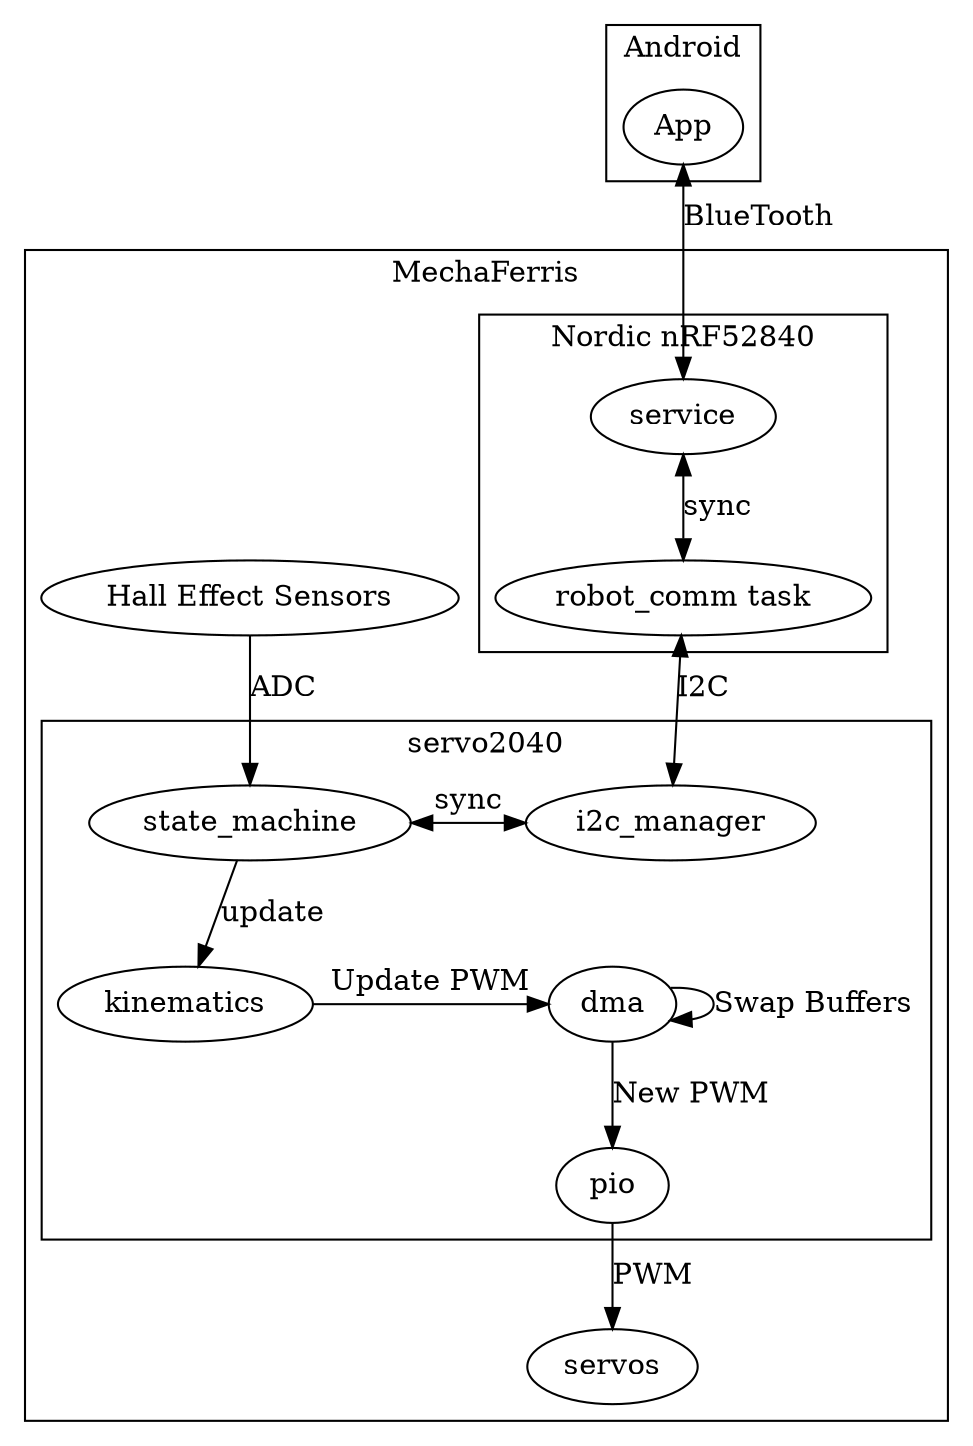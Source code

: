 digraph {
    subgraph cluster_Android {
        label = "Android";
        app [label = "App";];
    }
    subgraph cluster_MechaFerris {
        label = "MechaFerris";
        servos;
        
        subgraph cluster_nRF52840 {
            label = "Nordic nRF52840";
            nordic_service [label = "service";];
            nordic_i2c [label = "robot_comm task";];
        }
        
        subgraph cluster_servo_2040 {
            label = "servo2040";
            i2c_manager;
            kinematics;
            state_machine;
            pio;
            dma;
            
            subgraph {
                rank = same;
                i2c_manager -> state_machine [dir = both; label = "sync";];
            }
            state_machine -> kinematics [label = "update";];
            subgraph {
                rank = same;
                kinematics -> dma [label = "Update PWM";];
                dma -> dma [label = "Swap Buffers";];
            }
            dma -> pio [label = "New PWM";];
        }
        
        sensors [label = "Hall Effect Sensors";];
    }
    
    app -> nordic_service [label = "BlueTooth"; dir = both;];
    nordic_service -> nordic_i2c [label = "sync"; dir = both;];
    nordic_i2c -> i2c_manager [label = "I2C"; dir = both;];
    sensors -> state_machine [label = "ADC";];
    pio -> servos [label = "PWM";];
}